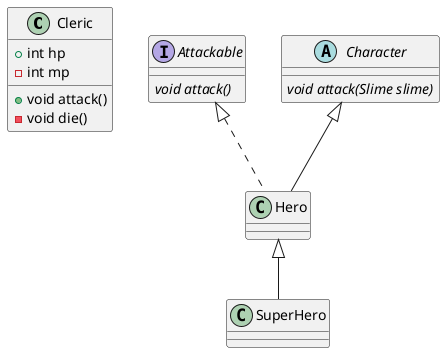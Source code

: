 @startuml

class Cleric{
   + int hp
   - int mp

   + void attack()
   - void die()
}

interface Attackable{
    {abstract} void attack()
}

interface Attackable{
}

abstract class Character{
    {abstract} void attack(Slime slime)
}

class Hero extends Character implements Attackable{
}

class SuperHero extends Hero{
}



@enduml